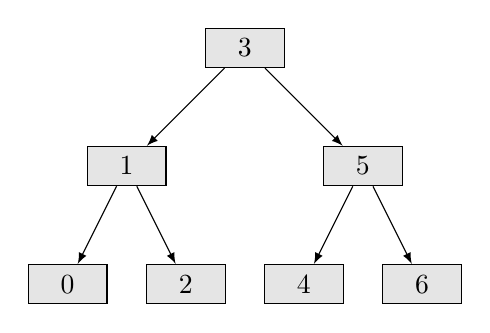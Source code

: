 \begin{tikzpicture}
	[
		level distance=1.5cm,
		level 1/.style={sibling distance=3cm},
		level 2/.style={sibling distance=1.5cm},
		edge from parent/.style={draw,-latex}
	]
	\tikzstyle{Node} = [rectangle, minimum width=1cm, minimum height=5mm, text centered, draw=black, fill= gray!20]
	\node [Node]{3}
	child {node [Node]{1}
		child {node [Node]{0}}
		child {node [Node]{2}}
	}
	child {node [Node]{5}
		child {node [Node]{4}}
		child {node [Node]{6}}
	};
\end{tikzpicture}